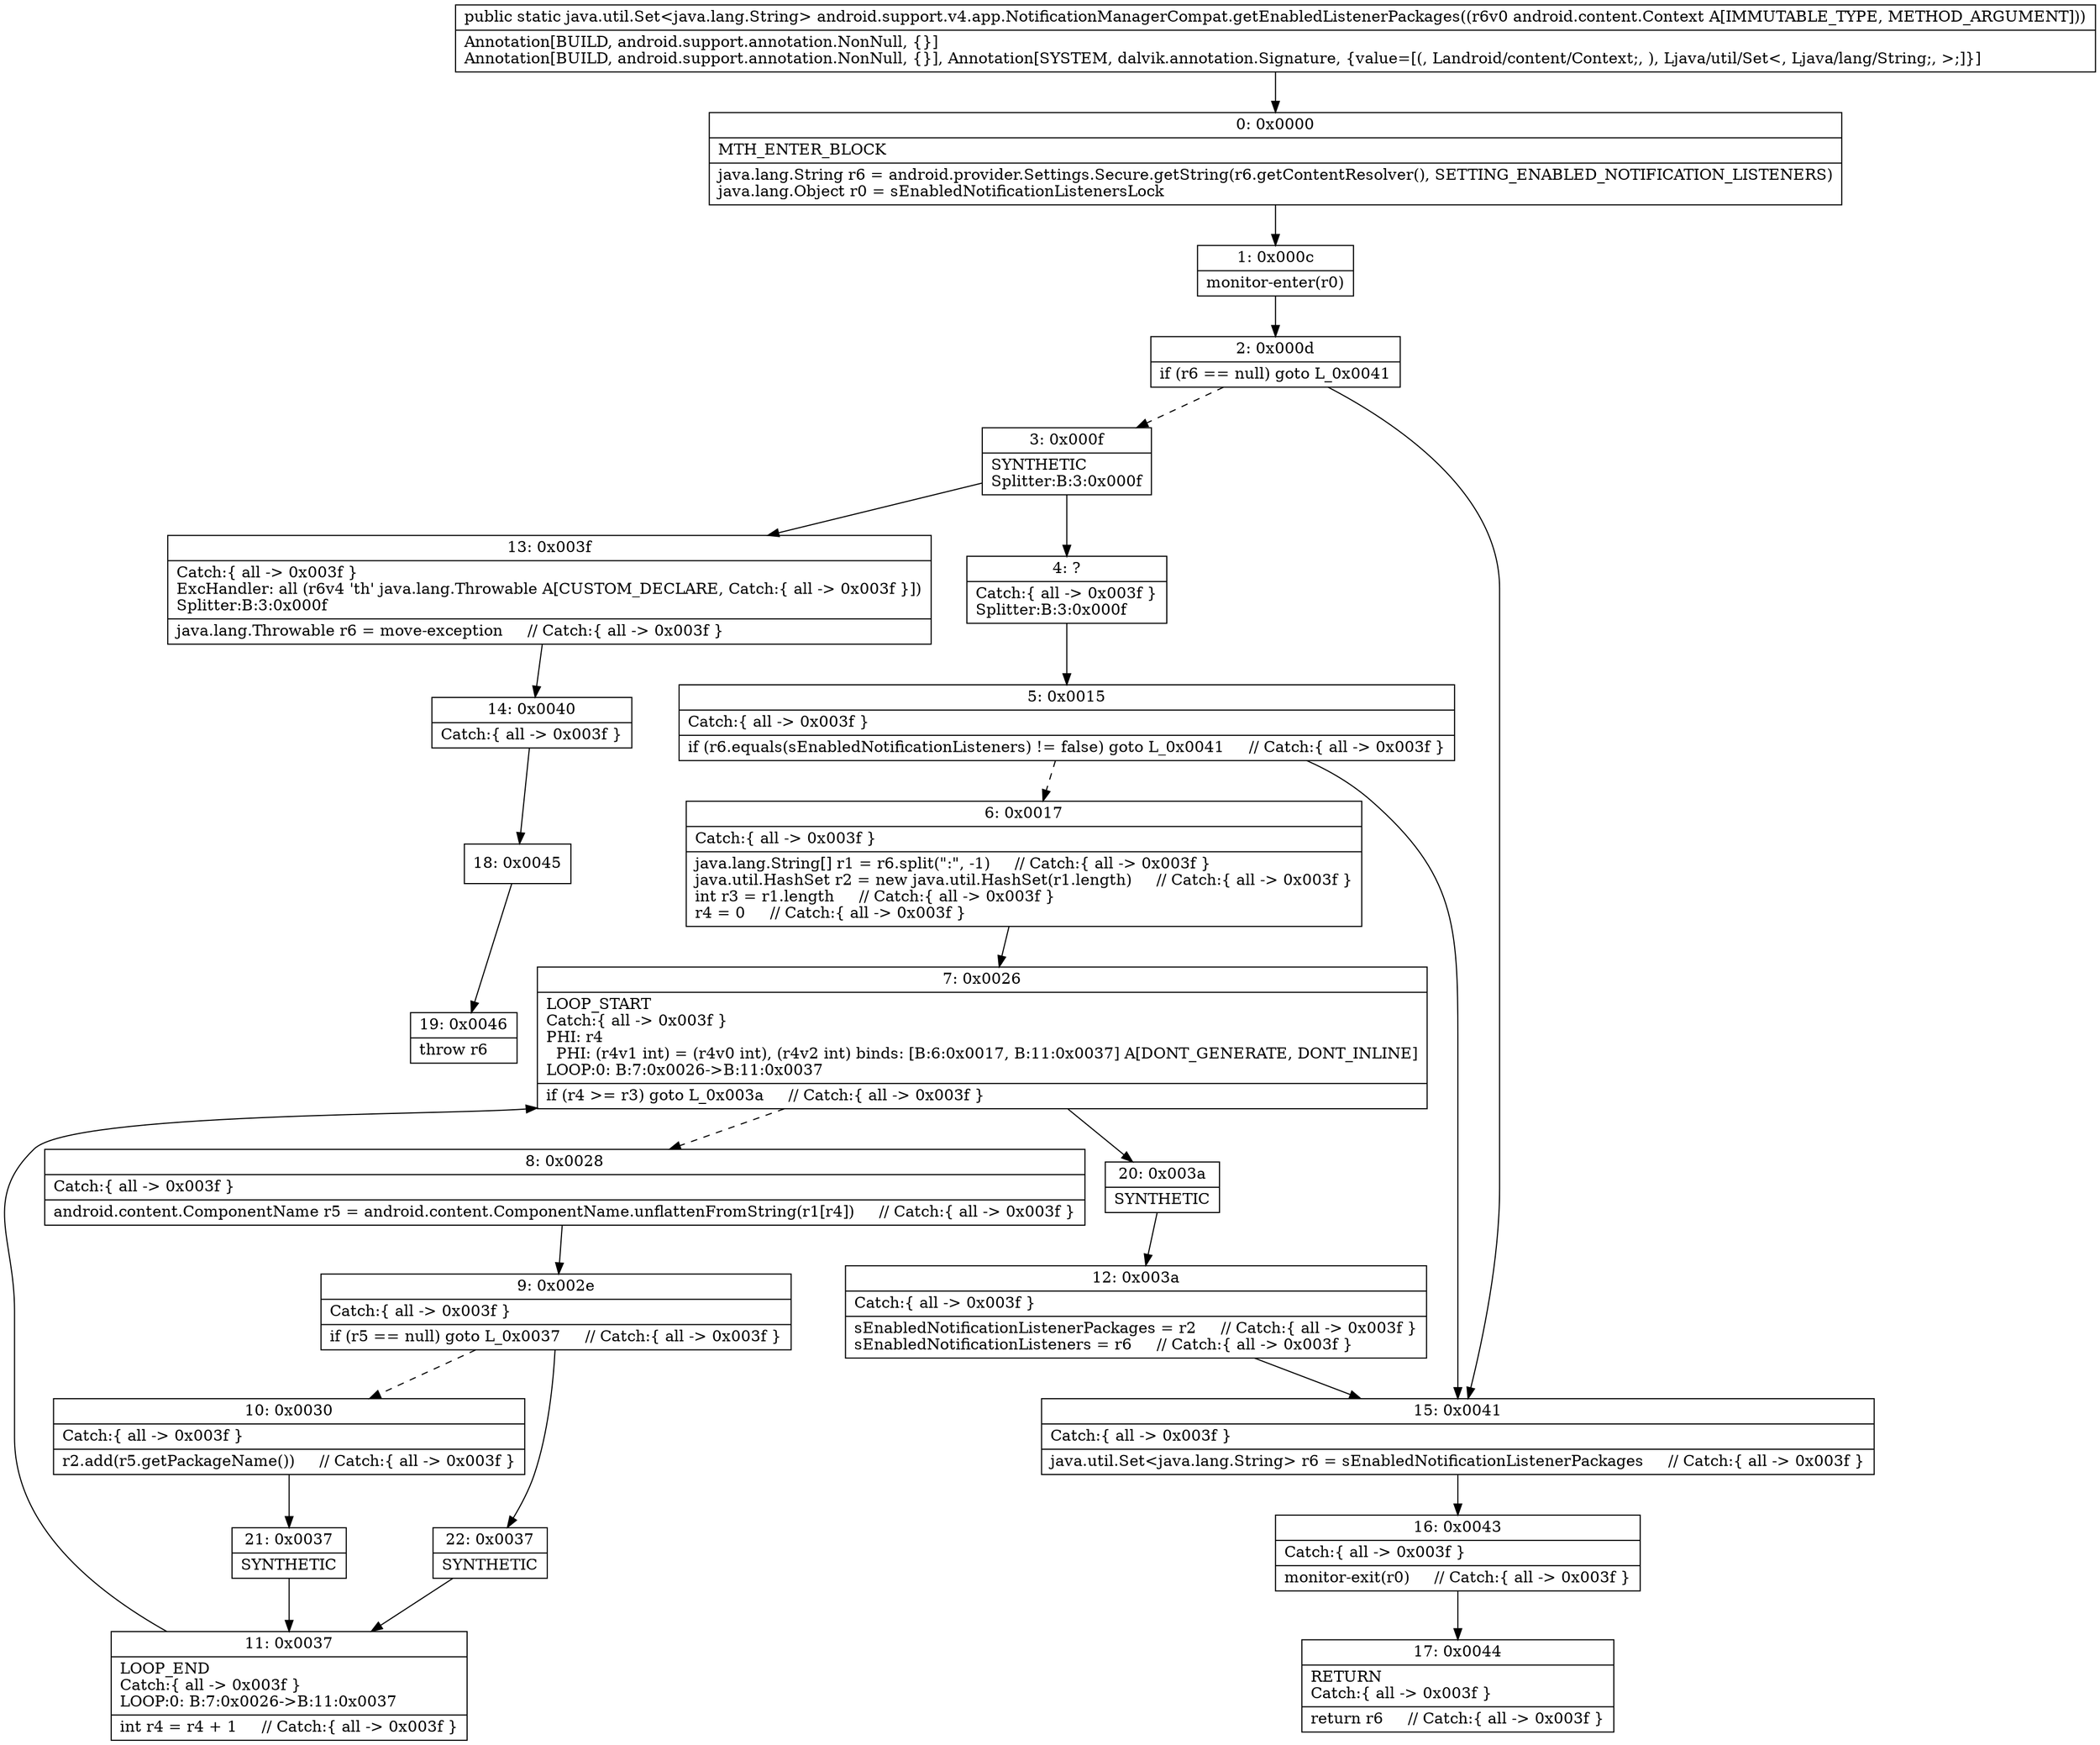 digraph "CFG forandroid.support.v4.app.NotificationManagerCompat.getEnabledListenerPackages(Landroid\/content\/Context;)Ljava\/util\/Set;" {
Node_0 [shape=record,label="{0\:\ 0x0000|MTH_ENTER_BLOCK\l|java.lang.String r6 = android.provider.Settings.Secure.getString(r6.getContentResolver(), SETTING_ENABLED_NOTIFICATION_LISTENERS)\ljava.lang.Object r0 = sEnabledNotificationListenersLock\l}"];
Node_1 [shape=record,label="{1\:\ 0x000c|monitor\-enter(r0)\l}"];
Node_2 [shape=record,label="{2\:\ 0x000d|if (r6 == null) goto L_0x0041\l}"];
Node_3 [shape=record,label="{3\:\ 0x000f|SYNTHETIC\lSplitter:B:3:0x000f\l}"];
Node_4 [shape=record,label="{4\:\ ?|Catch:\{ all \-\> 0x003f \}\lSplitter:B:3:0x000f\l}"];
Node_5 [shape=record,label="{5\:\ 0x0015|Catch:\{ all \-\> 0x003f \}\l|if (r6.equals(sEnabledNotificationListeners) != false) goto L_0x0041     \/\/ Catch:\{ all \-\> 0x003f \}\l}"];
Node_6 [shape=record,label="{6\:\ 0x0017|Catch:\{ all \-\> 0x003f \}\l|java.lang.String[] r1 = r6.split(\":\", \-1)     \/\/ Catch:\{ all \-\> 0x003f \}\ljava.util.HashSet r2 = new java.util.HashSet(r1.length)     \/\/ Catch:\{ all \-\> 0x003f \}\lint r3 = r1.length     \/\/ Catch:\{ all \-\> 0x003f \}\lr4 = 0     \/\/ Catch:\{ all \-\> 0x003f \}\l}"];
Node_7 [shape=record,label="{7\:\ 0x0026|LOOP_START\lCatch:\{ all \-\> 0x003f \}\lPHI: r4 \l  PHI: (r4v1 int) = (r4v0 int), (r4v2 int) binds: [B:6:0x0017, B:11:0x0037] A[DONT_GENERATE, DONT_INLINE]\lLOOP:0: B:7:0x0026\-\>B:11:0x0037\l|if (r4 \>= r3) goto L_0x003a     \/\/ Catch:\{ all \-\> 0x003f \}\l}"];
Node_8 [shape=record,label="{8\:\ 0x0028|Catch:\{ all \-\> 0x003f \}\l|android.content.ComponentName r5 = android.content.ComponentName.unflattenFromString(r1[r4])     \/\/ Catch:\{ all \-\> 0x003f \}\l}"];
Node_9 [shape=record,label="{9\:\ 0x002e|Catch:\{ all \-\> 0x003f \}\l|if (r5 == null) goto L_0x0037     \/\/ Catch:\{ all \-\> 0x003f \}\l}"];
Node_10 [shape=record,label="{10\:\ 0x0030|Catch:\{ all \-\> 0x003f \}\l|r2.add(r5.getPackageName())     \/\/ Catch:\{ all \-\> 0x003f \}\l}"];
Node_11 [shape=record,label="{11\:\ 0x0037|LOOP_END\lCatch:\{ all \-\> 0x003f \}\lLOOP:0: B:7:0x0026\-\>B:11:0x0037\l|int r4 = r4 + 1     \/\/ Catch:\{ all \-\> 0x003f \}\l}"];
Node_12 [shape=record,label="{12\:\ 0x003a|Catch:\{ all \-\> 0x003f \}\l|sEnabledNotificationListenerPackages = r2     \/\/ Catch:\{ all \-\> 0x003f \}\lsEnabledNotificationListeners = r6     \/\/ Catch:\{ all \-\> 0x003f \}\l}"];
Node_13 [shape=record,label="{13\:\ 0x003f|Catch:\{ all \-\> 0x003f \}\lExcHandler: all (r6v4 'th' java.lang.Throwable A[CUSTOM_DECLARE, Catch:\{ all \-\> 0x003f \}])\lSplitter:B:3:0x000f\l|java.lang.Throwable r6 = move\-exception     \/\/ Catch:\{ all \-\> 0x003f \}\l}"];
Node_14 [shape=record,label="{14\:\ 0x0040|Catch:\{ all \-\> 0x003f \}\l}"];
Node_15 [shape=record,label="{15\:\ 0x0041|Catch:\{ all \-\> 0x003f \}\l|java.util.Set\<java.lang.String\> r6 = sEnabledNotificationListenerPackages     \/\/ Catch:\{ all \-\> 0x003f \}\l}"];
Node_16 [shape=record,label="{16\:\ 0x0043|Catch:\{ all \-\> 0x003f \}\l|monitor\-exit(r0)     \/\/ Catch:\{ all \-\> 0x003f \}\l}"];
Node_17 [shape=record,label="{17\:\ 0x0044|RETURN\lCatch:\{ all \-\> 0x003f \}\l|return r6     \/\/ Catch:\{ all \-\> 0x003f \}\l}"];
Node_18 [shape=record,label="{18\:\ 0x0045}"];
Node_19 [shape=record,label="{19\:\ 0x0046|throw r6\l}"];
Node_20 [shape=record,label="{20\:\ 0x003a|SYNTHETIC\l}"];
Node_21 [shape=record,label="{21\:\ 0x0037|SYNTHETIC\l}"];
Node_22 [shape=record,label="{22\:\ 0x0037|SYNTHETIC\l}"];
MethodNode[shape=record,label="{public static java.util.Set\<java.lang.String\> android.support.v4.app.NotificationManagerCompat.getEnabledListenerPackages((r6v0 android.content.Context A[IMMUTABLE_TYPE, METHOD_ARGUMENT]))  | Annotation[BUILD, android.support.annotation.NonNull, \{\}]\lAnnotation[BUILD, android.support.annotation.NonNull, \{\}], Annotation[SYSTEM, dalvik.annotation.Signature, \{value=[(, Landroid\/content\/Context;, ), Ljava\/util\/Set\<, Ljava\/lang\/String;, \>;]\}]\l}"];
MethodNode -> Node_0;
Node_0 -> Node_1;
Node_1 -> Node_2;
Node_2 -> Node_3[style=dashed];
Node_2 -> Node_15;
Node_3 -> Node_4;
Node_3 -> Node_13;
Node_4 -> Node_5;
Node_5 -> Node_6[style=dashed];
Node_5 -> Node_15;
Node_6 -> Node_7;
Node_7 -> Node_8[style=dashed];
Node_7 -> Node_20;
Node_8 -> Node_9;
Node_9 -> Node_10[style=dashed];
Node_9 -> Node_22;
Node_10 -> Node_21;
Node_11 -> Node_7;
Node_12 -> Node_15;
Node_13 -> Node_14;
Node_14 -> Node_18;
Node_15 -> Node_16;
Node_16 -> Node_17;
Node_18 -> Node_19;
Node_20 -> Node_12;
Node_21 -> Node_11;
Node_22 -> Node_11;
}

